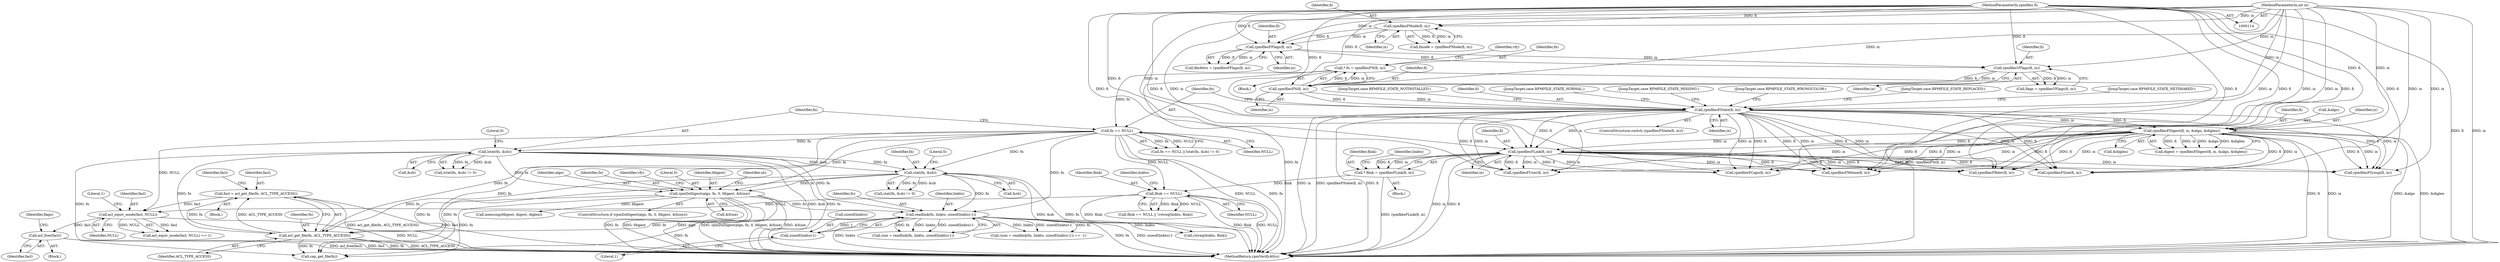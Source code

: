 digraph "1_rpm_c815822c8bdb138066ff58c624ae83e3a12ebfa9@API" {
"1000441" [label="(Call,acl_free(facl))"];
"1000433" [label="(Call,acl_equiv_mode(facl, NULL))"];
"1000423" [label="(Call,facl = acl_get_file(fn, ACL_TYPE_ACCESS))"];
"1000425" [label="(Call,acl_get_file(fn, ACL_TYPE_ACCESS))"];
"1000332" [label="(Call,readlink(fn, linkto, sizeof(linkto)-1))"];
"1000285" [label="(Call,rpmDoDigest(algo, fn, 0, fdigest, &fsize))"];
"1000183" [label="(Call,lstat(fn, &sb))"];
"1000179" [label="(Call,fn == NULL)"];
"1000138" [label="(Call,* fn = rpmfilesFN(fi, ix))"];
"1000140" [label="(Call,rpmfilesFN(fi, ix))"];
"1000134" [label="(Call,rpmfilesVFlags(fi, ix))"];
"1000128" [label="(Call,rpmfilesFFlags(fi, ix))"];
"1000122" [label="(Call,rpmfilesFMode(fi, ix))"];
"1000115" [label="(MethodParameterIn,rpmfiles fi)"];
"1000116" [label="(MethodParameterIn,int ix)"];
"1000203" [label="(Call,stat(fn, &sb))"];
"1000335" [label="(Call,sizeof(linkto)-1)"];
"1000361" [label="(Call,flink == NULL)"];
"1000349" [label="(Call,* flink = rpmfilesFLink(fi, ix))"];
"1000351" [label="(Call,rpmfilesFLink(fi, ix))"];
"1000274" [label="(Call,rpmfilesFDigest(fi, ix, &algo, &diglen))"];
"1000149" [label="(Call,rpmfilesFState(fi, ix))"];
"1000204" [label="(Identifier,fn)"];
"1000124" [label="(Identifier,ix)"];
"1000275" [label="(Identifier,fi)"];
"1000279" [label="(Call,&diglen)"];
"1000277" [label="(Call,&algo)"];
"1000134" [label="(Call,rpmfilesVFlags(fi, ix))"];
"1000118" [label="(Block,)"];
"1000706" [label="(MethodReturn,rpmVerifyAttrs)"];
"1000203" [label="(Call,stat(fn, &sb))"];
"1000335" [label="(Call,sizeof(linkto)-1)"];
"1000187" [label="(Literal,0)"];
"1000129" [label="(Identifier,fi)"];
"1000272" [label="(Call,digest = rpmfilesFDigest(fi, ix, &algo, &diglen))"];
"1000442" [label="(Identifier,facl)"];
"1000183" [label="(Call,lstat(fn, &sb))"];
"1000302" [label="(Identifier,sb)"];
"1000135" [label="(Identifier,fi)"];
"1000432" [label="(Call,acl_equiv_mode(facl, NULL) == 1)"];
"1000332" [label="(Call,readlink(fn, linkto, sizeof(linkto)-1))"];
"1000139" [label="(Identifier,fn)"];
"1000175" [label="(JumpTarget,case RPMFILE_STATE_MISSING:)"];
"1000362" [label="(Identifier,flink)"];
"1000180" [label="(Identifier,fn)"];
"1000132" [label="(Call,flags = rpmfilesVFlags(fi, ix))"];
"1000434" [label="(Identifier,facl)"];
"1000426" [label="(Identifier,fn)"];
"1000179" [label="(Call,fn == NULL)"];
"1000181" [label="(Identifier,NULL)"];
"1000185" [label="(Call,&sb)"];
"1000423" [label="(Call,facl = acl_get_file(fn, ACL_TYPE_ACCESS))"];
"1000361" [label="(Call,flink == NULL)"];
"1000116" [label="(MethodParameterIn,int ix)"];
"1000330" [label="(Call,size = readlink(fn, linkto, sizeof(linkto)-1))"];
"1000336" [label="(Call,sizeof(linkto))"];
"1000366" [label="(Identifier,linkto)"];
"1000524" [label="(Call,cap_get_file(fn))"];
"1000329" [label="(Call,(size = readlink(fn, linkto, sizeof(linkto)-1)) == -1)"];
"1000123" [label="(Identifier,fi)"];
"1000286" [label="(Identifier,algo)"];
"1000424" [label="(Identifier,facl)"];
"1000115" [label="(MethodParameterIn,rpmfiles fi)"];
"1000381" [label="(Call,rpmfilesFSize(fi, ix))"];
"1000433" [label="(Call,acl_equiv_mode(facl, NULL))"];
"1000333" [label="(Identifier,fn)"];
"1000429" [label="(Identifier,facl)"];
"1000140" [label="(Call,rpmfilesFN(fi, ix))"];
"1000120" [label="(Call,fmode = rpmfilesFMode(fi, ix))"];
"1000162" [label="(JumpTarget,case RPMFILE_STATE_WRONGCOLOR:)"];
"1000138" [label="(Call,* fn = rpmfilesFN(fi, ix))"];
"1000157" [label="(JumpTarget,case RPMFILE_STATE_REPLACED:)"];
"1000306" [label="(Call,memcmp(fdigest, digest, diglen))"];
"1000284" [label="(ControlStructure,if (rpmDoDigest(algo, fn, 0, fdigest, &fsize)))"];
"1000352" [label="(Identifier,fi)"];
"1000148" [label="(ControlStructure,switch (rpmfilesFState(fi, ix)))"];
"1000153" [label="(JumpTarget,case RPMFILE_STATE_NETSHARED:)"];
"1000350" [label="(Identifier,flink)"];
"1000287" [label="(Identifier,fn)"];
"1000511" [label="(Call,rpmfilesFCaps(fi, ix))"];
"1000154" [label="(JumpTarget,case RPMFILE_STATE_NOTINSTALLED:)"];
"1000334" [label="(Identifier,linkto)"];
"1000427" [label="(Identifier,ACL_TYPE_ACCESS)"];
"1000151" [label="(Identifier,ix)"];
"1000285" [label="(Call,rpmDoDigest(algo, fn, 0, fdigest, &fsize))"];
"1000141" [label="(Identifier,fi)"];
"1000184" [label="(Identifier,fn)"];
"1000435" [label="(Identifier,NULL)"];
"1000142" [label="(Identifier,ix)"];
"1000441" [label="(Call,acl_free(facl))"];
"1000126" [label="(Call,fileAttrs = rpmfilesFFlags(fi, ix))"];
"1000363" [label="(Identifier,NULL)"];
"1000146" [label="(Identifier,vfy)"];
"1000290" [label="(Call,&fsize)"];
"1000351" [label="(Call,rpmfilesFLink(fi, ix))"];
"1000490" [label="(Call,rpmfilesFRdev(fi, ix))"];
"1000349" [label="(Call,* flink = rpmfilesFLink(fi, ix))"];
"1000149" [label="(Call,rpmfilesFState(fi, ix))"];
"1000445" [label="(Identifier,flags)"];
"1000365" [label="(Call,rstreq(linkto, flink))"];
"1000122" [label="(Call,rpmfilesFMode(fi, ix))"];
"1000207" [label="(Literal,0)"];
"1000276" [label="(Identifier,ix)"];
"1000391" [label="(Block,)"];
"1000347" [label="(Block,)"];
"1000294" [label="(Identifier,vfy)"];
"1000288" [label="(Literal,0)"];
"1000338" [label="(Literal,1)"];
"1000289" [label="(Identifier,fdigest)"];
"1000128" [label="(Call,rpmfilesFFlags(fi, ix))"];
"1000150" [label="(Identifier,fi)"];
"1000436" [label="(Literal,1)"];
"1000648" [label="(Call,rpmfilesFGroup(fi, ix))"];
"1000182" [label="(Call,lstat(fn, &sb) != 0)"];
"1000174" [label="(JumpTarget,case RPMFILE_STATE_NORMAL:)"];
"1000578" [label="(Call,rpmfilesFUser(fi, ix))"];
"1000178" [label="(Call,fn == NULL || lstat(fn, &sb) != 0)"];
"1000130" [label="(Identifier,ix)"];
"1000205" [label="(Call,&sb)"];
"1000356" [label="(Identifier,linkto)"];
"1000425" [label="(Call,acl_get_file(fn, ACL_TYPE_ACCESS))"];
"1000556" [label="(Call,rpmfilesFMtime(fi, ix))"];
"1000430" [label="(Block,)"];
"1000360" [label="(Call,flink == NULL || !rstreq(linkto, flink))"];
"1000353" [label="(Identifier,ix)"];
"1000202" [label="(Call,stat(fn, &sb) != 0)"];
"1000274" [label="(Call,rpmfilesFDigest(fi, ix, &algo, &diglen))"];
"1000136" [label="(Identifier,ix)"];
"1000441" -> "1000430"  [label="AST: "];
"1000441" -> "1000442"  [label="CFG: "];
"1000442" -> "1000441"  [label="AST: "];
"1000445" -> "1000441"  [label="CFG: "];
"1000441" -> "1000706"  [label="DDG: facl"];
"1000441" -> "1000706"  [label="DDG: acl_free(facl)"];
"1000433" -> "1000441"  [label="DDG: facl"];
"1000433" -> "1000432"  [label="AST: "];
"1000433" -> "1000435"  [label="CFG: "];
"1000434" -> "1000433"  [label="AST: "];
"1000435" -> "1000433"  [label="AST: "];
"1000436" -> "1000433"  [label="CFG: "];
"1000433" -> "1000706"  [label="DDG: NULL"];
"1000433" -> "1000432"  [label="DDG: facl"];
"1000433" -> "1000432"  [label="DDG: NULL"];
"1000423" -> "1000433"  [label="DDG: facl"];
"1000179" -> "1000433"  [label="DDG: NULL"];
"1000361" -> "1000433"  [label="DDG: NULL"];
"1000423" -> "1000391"  [label="AST: "];
"1000423" -> "1000425"  [label="CFG: "];
"1000424" -> "1000423"  [label="AST: "];
"1000425" -> "1000423"  [label="AST: "];
"1000429" -> "1000423"  [label="CFG: "];
"1000423" -> "1000706"  [label="DDG: acl_get_file(fn, ACL_TYPE_ACCESS)"];
"1000423" -> "1000706"  [label="DDG: facl"];
"1000425" -> "1000423"  [label="DDG: fn"];
"1000425" -> "1000423"  [label="DDG: ACL_TYPE_ACCESS"];
"1000425" -> "1000427"  [label="CFG: "];
"1000426" -> "1000425"  [label="AST: "];
"1000427" -> "1000425"  [label="AST: "];
"1000425" -> "1000706"  [label="DDG: ACL_TYPE_ACCESS"];
"1000425" -> "1000706"  [label="DDG: fn"];
"1000332" -> "1000425"  [label="DDG: fn"];
"1000285" -> "1000425"  [label="DDG: fn"];
"1000183" -> "1000425"  [label="DDG: fn"];
"1000179" -> "1000425"  [label="DDG: fn"];
"1000203" -> "1000425"  [label="DDG: fn"];
"1000425" -> "1000524"  [label="DDG: fn"];
"1000332" -> "1000330"  [label="AST: "];
"1000332" -> "1000335"  [label="CFG: "];
"1000333" -> "1000332"  [label="AST: "];
"1000334" -> "1000332"  [label="AST: "];
"1000335" -> "1000332"  [label="AST: "];
"1000330" -> "1000332"  [label="CFG: "];
"1000332" -> "1000706"  [label="DDG: linkto"];
"1000332" -> "1000706"  [label="DDG: fn"];
"1000332" -> "1000706"  [label="DDG: sizeof(linkto)-1"];
"1000332" -> "1000329"  [label="DDG: fn"];
"1000332" -> "1000329"  [label="DDG: linkto"];
"1000332" -> "1000329"  [label="DDG: sizeof(linkto)-1"];
"1000332" -> "1000330"  [label="DDG: fn"];
"1000332" -> "1000330"  [label="DDG: linkto"];
"1000332" -> "1000330"  [label="DDG: sizeof(linkto)-1"];
"1000285" -> "1000332"  [label="DDG: fn"];
"1000183" -> "1000332"  [label="DDG: fn"];
"1000179" -> "1000332"  [label="DDG: fn"];
"1000203" -> "1000332"  [label="DDG: fn"];
"1000335" -> "1000332"  [label="DDG: 1"];
"1000332" -> "1000365"  [label="DDG: linkto"];
"1000332" -> "1000524"  [label="DDG: fn"];
"1000285" -> "1000284"  [label="AST: "];
"1000285" -> "1000290"  [label="CFG: "];
"1000286" -> "1000285"  [label="AST: "];
"1000287" -> "1000285"  [label="AST: "];
"1000288" -> "1000285"  [label="AST: "];
"1000289" -> "1000285"  [label="AST: "];
"1000290" -> "1000285"  [label="AST: "];
"1000294" -> "1000285"  [label="CFG: "];
"1000302" -> "1000285"  [label="CFG: "];
"1000285" -> "1000706"  [label="DDG: algo"];
"1000285" -> "1000706"  [label="DDG: rpmDoDigest(algo, fn, 0, fdigest, &fsize)"];
"1000285" -> "1000706"  [label="DDG: &fsize"];
"1000285" -> "1000706"  [label="DDG: fn"];
"1000285" -> "1000706"  [label="DDG: fdigest"];
"1000183" -> "1000285"  [label="DDG: fn"];
"1000179" -> "1000285"  [label="DDG: fn"];
"1000203" -> "1000285"  [label="DDG: fn"];
"1000285" -> "1000306"  [label="DDG: fdigest"];
"1000285" -> "1000524"  [label="DDG: fn"];
"1000183" -> "1000182"  [label="AST: "];
"1000183" -> "1000185"  [label="CFG: "];
"1000184" -> "1000183"  [label="AST: "];
"1000185" -> "1000183"  [label="AST: "];
"1000187" -> "1000183"  [label="CFG: "];
"1000183" -> "1000706"  [label="DDG: &sb"];
"1000183" -> "1000706"  [label="DDG: fn"];
"1000183" -> "1000182"  [label="DDG: fn"];
"1000183" -> "1000182"  [label="DDG: &sb"];
"1000179" -> "1000183"  [label="DDG: fn"];
"1000183" -> "1000203"  [label="DDG: fn"];
"1000183" -> "1000203"  [label="DDG: &sb"];
"1000183" -> "1000524"  [label="DDG: fn"];
"1000179" -> "1000178"  [label="AST: "];
"1000179" -> "1000181"  [label="CFG: "];
"1000180" -> "1000179"  [label="AST: "];
"1000181" -> "1000179"  [label="AST: "];
"1000184" -> "1000179"  [label="CFG: "];
"1000178" -> "1000179"  [label="CFG: "];
"1000179" -> "1000706"  [label="DDG: NULL"];
"1000179" -> "1000706"  [label="DDG: fn"];
"1000179" -> "1000178"  [label="DDG: fn"];
"1000179" -> "1000178"  [label="DDG: NULL"];
"1000138" -> "1000179"  [label="DDG: fn"];
"1000179" -> "1000203"  [label="DDG: fn"];
"1000179" -> "1000361"  [label="DDG: NULL"];
"1000179" -> "1000524"  [label="DDG: fn"];
"1000138" -> "1000118"  [label="AST: "];
"1000138" -> "1000140"  [label="CFG: "];
"1000139" -> "1000138"  [label="AST: "];
"1000140" -> "1000138"  [label="AST: "];
"1000146" -> "1000138"  [label="CFG: "];
"1000138" -> "1000706"  [label="DDG: fn"];
"1000138" -> "1000706"  [label="DDG: rpmfilesFN(fi, ix)"];
"1000140" -> "1000138"  [label="DDG: fi"];
"1000140" -> "1000138"  [label="DDG: ix"];
"1000140" -> "1000142"  [label="CFG: "];
"1000141" -> "1000140"  [label="AST: "];
"1000142" -> "1000140"  [label="AST: "];
"1000134" -> "1000140"  [label="DDG: fi"];
"1000134" -> "1000140"  [label="DDG: ix"];
"1000115" -> "1000140"  [label="DDG: fi"];
"1000116" -> "1000140"  [label="DDG: ix"];
"1000140" -> "1000149"  [label="DDG: fi"];
"1000140" -> "1000149"  [label="DDG: ix"];
"1000134" -> "1000132"  [label="AST: "];
"1000134" -> "1000136"  [label="CFG: "];
"1000135" -> "1000134"  [label="AST: "];
"1000136" -> "1000134"  [label="AST: "];
"1000132" -> "1000134"  [label="CFG: "];
"1000134" -> "1000132"  [label="DDG: fi"];
"1000134" -> "1000132"  [label="DDG: ix"];
"1000128" -> "1000134"  [label="DDG: fi"];
"1000128" -> "1000134"  [label="DDG: ix"];
"1000115" -> "1000134"  [label="DDG: fi"];
"1000116" -> "1000134"  [label="DDG: ix"];
"1000128" -> "1000126"  [label="AST: "];
"1000128" -> "1000130"  [label="CFG: "];
"1000129" -> "1000128"  [label="AST: "];
"1000130" -> "1000128"  [label="AST: "];
"1000126" -> "1000128"  [label="CFG: "];
"1000128" -> "1000126"  [label="DDG: fi"];
"1000128" -> "1000126"  [label="DDG: ix"];
"1000122" -> "1000128"  [label="DDG: fi"];
"1000122" -> "1000128"  [label="DDG: ix"];
"1000115" -> "1000128"  [label="DDG: fi"];
"1000116" -> "1000128"  [label="DDG: ix"];
"1000122" -> "1000120"  [label="AST: "];
"1000122" -> "1000124"  [label="CFG: "];
"1000123" -> "1000122"  [label="AST: "];
"1000124" -> "1000122"  [label="AST: "];
"1000120" -> "1000122"  [label="CFG: "];
"1000122" -> "1000120"  [label="DDG: fi"];
"1000122" -> "1000120"  [label="DDG: ix"];
"1000115" -> "1000122"  [label="DDG: fi"];
"1000116" -> "1000122"  [label="DDG: ix"];
"1000115" -> "1000114"  [label="AST: "];
"1000115" -> "1000706"  [label="DDG: fi"];
"1000115" -> "1000149"  [label="DDG: fi"];
"1000115" -> "1000274"  [label="DDG: fi"];
"1000115" -> "1000351"  [label="DDG: fi"];
"1000115" -> "1000381"  [label="DDG: fi"];
"1000115" -> "1000490"  [label="DDG: fi"];
"1000115" -> "1000511"  [label="DDG: fi"];
"1000115" -> "1000556"  [label="DDG: fi"];
"1000115" -> "1000578"  [label="DDG: fi"];
"1000115" -> "1000648"  [label="DDG: fi"];
"1000116" -> "1000114"  [label="AST: "];
"1000116" -> "1000706"  [label="DDG: ix"];
"1000116" -> "1000149"  [label="DDG: ix"];
"1000116" -> "1000274"  [label="DDG: ix"];
"1000116" -> "1000351"  [label="DDG: ix"];
"1000116" -> "1000381"  [label="DDG: ix"];
"1000116" -> "1000490"  [label="DDG: ix"];
"1000116" -> "1000511"  [label="DDG: ix"];
"1000116" -> "1000556"  [label="DDG: ix"];
"1000116" -> "1000578"  [label="DDG: ix"];
"1000116" -> "1000648"  [label="DDG: ix"];
"1000203" -> "1000202"  [label="AST: "];
"1000203" -> "1000205"  [label="CFG: "];
"1000204" -> "1000203"  [label="AST: "];
"1000205" -> "1000203"  [label="AST: "];
"1000207" -> "1000203"  [label="CFG: "];
"1000203" -> "1000706"  [label="DDG: &sb"];
"1000203" -> "1000706"  [label="DDG: fn"];
"1000203" -> "1000202"  [label="DDG: fn"];
"1000203" -> "1000202"  [label="DDG: &sb"];
"1000203" -> "1000524"  [label="DDG: fn"];
"1000335" -> "1000338"  [label="CFG: "];
"1000336" -> "1000335"  [label="AST: "];
"1000338" -> "1000335"  [label="AST: "];
"1000361" -> "1000360"  [label="AST: "];
"1000361" -> "1000363"  [label="CFG: "];
"1000362" -> "1000361"  [label="AST: "];
"1000363" -> "1000361"  [label="AST: "];
"1000366" -> "1000361"  [label="CFG: "];
"1000360" -> "1000361"  [label="CFG: "];
"1000361" -> "1000706"  [label="DDG: flink"];
"1000361" -> "1000706"  [label="DDG: NULL"];
"1000361" -> "1000360"  [label="DDG: flink"];
"1000361" -> "1000360"  [label="DDG: NULL"];
"1000349" -> "1000361"  [label="DDG: flink"];
"1000361" -> "1000365"  [label="DDG: flink"];
"1000349" -> "1000347"  [label="AST: "];
"1000349" -> "1000351"  [label="CFG: "];
"1000350" -> "1000349"  [label="AST: "];
"1000351" -> "1000349"  [label="AST: "];
"1000356" -> "1000349"  [label="CFG: "];
"1000349" -> "1000706"  [label="DDG: rpmfilesFLink(fi, ix)"];
"1000351" -> "1000349"  [label="DDG: fi"];
"1000351" -> "1000349"  [label="DDG: ix"];
"1000351" -> "1000353"  [label="CFG: "];
"1000352" -> "1000351"  [label="AST: "];
"1000353" -> "1000351"  [label="AST: "];
"1000351" -> "1000706"  [label="DDG: ix"];
"1000351" -> "1000706"  [label="DDG: fi"];
"1000274" -> "1000351"  [label="DDG: fi"];
"1000274" -> "1000351"  [label="DDG: ix"];
"1000149" -> "1000351"  [label="DDG: fi"];
"1000149" -> "1000351"  [label="DDG: ix"];
"1000351" -> "1000381"  [label="DDG: fi"];
"1000351" -> "1000381"  [label="DDG: ix"];
"1000351" -> "1000490"  [label="DDG: fi"];
"1000351" -> "1000490"  [label="DDG: ix"];
"1000351" -> "1000511"  [label="DDG: fi"];
"1000351" -> "1000511"  [label="DDG: ix"];
"1000351" -> "1000556"  [label="DDG: fi"];
"1000351" -> "1000556"  [label="DDG: ix"];
"1000351" -> "1000578"  [label="DDG: fi"];
"1000351" -> "1000578"  [label="DDG: ix"];
"1000351" -> "1000648"  [label="DDG: fi"];
"1000351" -> "1000648"  [label="DDG: ix"];
"1000274" -> "1000272"  [label="AST: "];
"1000274" -> "1000279"  [label="CFG: "];
"1000275" -> "1000274"  [label="AST: "];
"1000276" -> "1000274"  [label="AST: "];
"1000277" -> "1000274"  [label="AST: "];
"1000279" -> "1000274"  [label="AST: "];
"1000272" -> "1000274"  [label="CFG: "];
"1000274" -> "1000706"  [label="DDG: fi"];
"1000274" -> "1000706"  [label="DDG: ix"];
"1000274" -> "1000706"  [label="DDG: &algo"];
"1000274" -> "1000706"  [label="DDG: &diglen"];
"1000274" -> "1000272"  [label="DDG: fi"];
"1000274" -> "1000272"  [label="DDG: ix"];
"1000274" -> "1000272"  [label="DDG: &algo"];
"1000274" -> "1000272"  [label="DDG: &diglen"];
"1000149" -> "1000274"  [label="DDG: fi"];
"1000149" -> "1000274"  [label="DDG: ix"];
"1000274" -> "1000381"  [label="DDG: fi"];
"1000274" -> "1000381"  [label="DDG: ix"];
"1000274" -> "1000490"  [label="DDG: fi"];
"1000274" -> "1000490"  [label="DDG: ix"];
"1000274" -> "1000511"  [label="DDG: fi"];
"1000274" -> "1000511"  [label="DDG: ix"];
"1000274" -> "1000556"  [label="DDG: fi"];
"1000274" -> "1000556"  [label="DDG: ix"];
"1000274" -> "1000578"  [label="DDG: fi"];
"1000274" -> "1000578"  [label="DDG: ix"];
"1000274" -> "1000648"  [label="DDG: fi"];
"1000274" -> "1000648"  [label="DDG: ix"];
"1000149" -> "1000148"  [label="AST: "];
"1000149" -> "1000151"  [label="CFG: "];
"1000150" -> "1000149"  [label="AST: "];
"1000151" -> "1000149"  [label="AST: "];
"1000153" -> "1000149"  [label="CFG: "];
"1000154" -> "1000149"  [label="CFG: "];
"1000157" -> "1000149"  [label="CFG: "];
"1000162" -> "1000149"  [label="CFG: "];
"1000174" -> "1000149"  [label="CFG: "];
"1000175" -> "1000149"  [label="CFG: "];
"1000180" -> "1000149"  [label="CFG: "];
"1000149" -> "1000706"  [label="DDG: ix"];
"1000149" -> "1000706"  [label="DDG: rpmfilesFState(fi, ix)"];
"1000149" -> "1000706"  [label="DDG: fi"];
"1000149" -> "1000381"  [label="DDG: fi"];
"1000149" -> "1000381"  [label="DDG: ix"];
"1000149" -> "1000490"  [label="DDG: fi"];
"1000149" -> "1000490"  [label="DDG: ix"];
"1000149" -> "1000511"  [label="DDG: fi"];
"1000149" -> "1000511"  [label="DDG: ix"];
"1000149" -> "1000556"  [label="DDG: fi"];
"1000149" -> "1000556"  [label="DDG: ix"];
"1000149" -> "1000578"  [label="DDG: fi"];
"1000149" -> "1000578"  [label="DDG: ix"];
"1000149" -> "1000648"  [label="DDG: fi"];
"1000149" -> "1000648"  [label="DDG: ix"];
}
